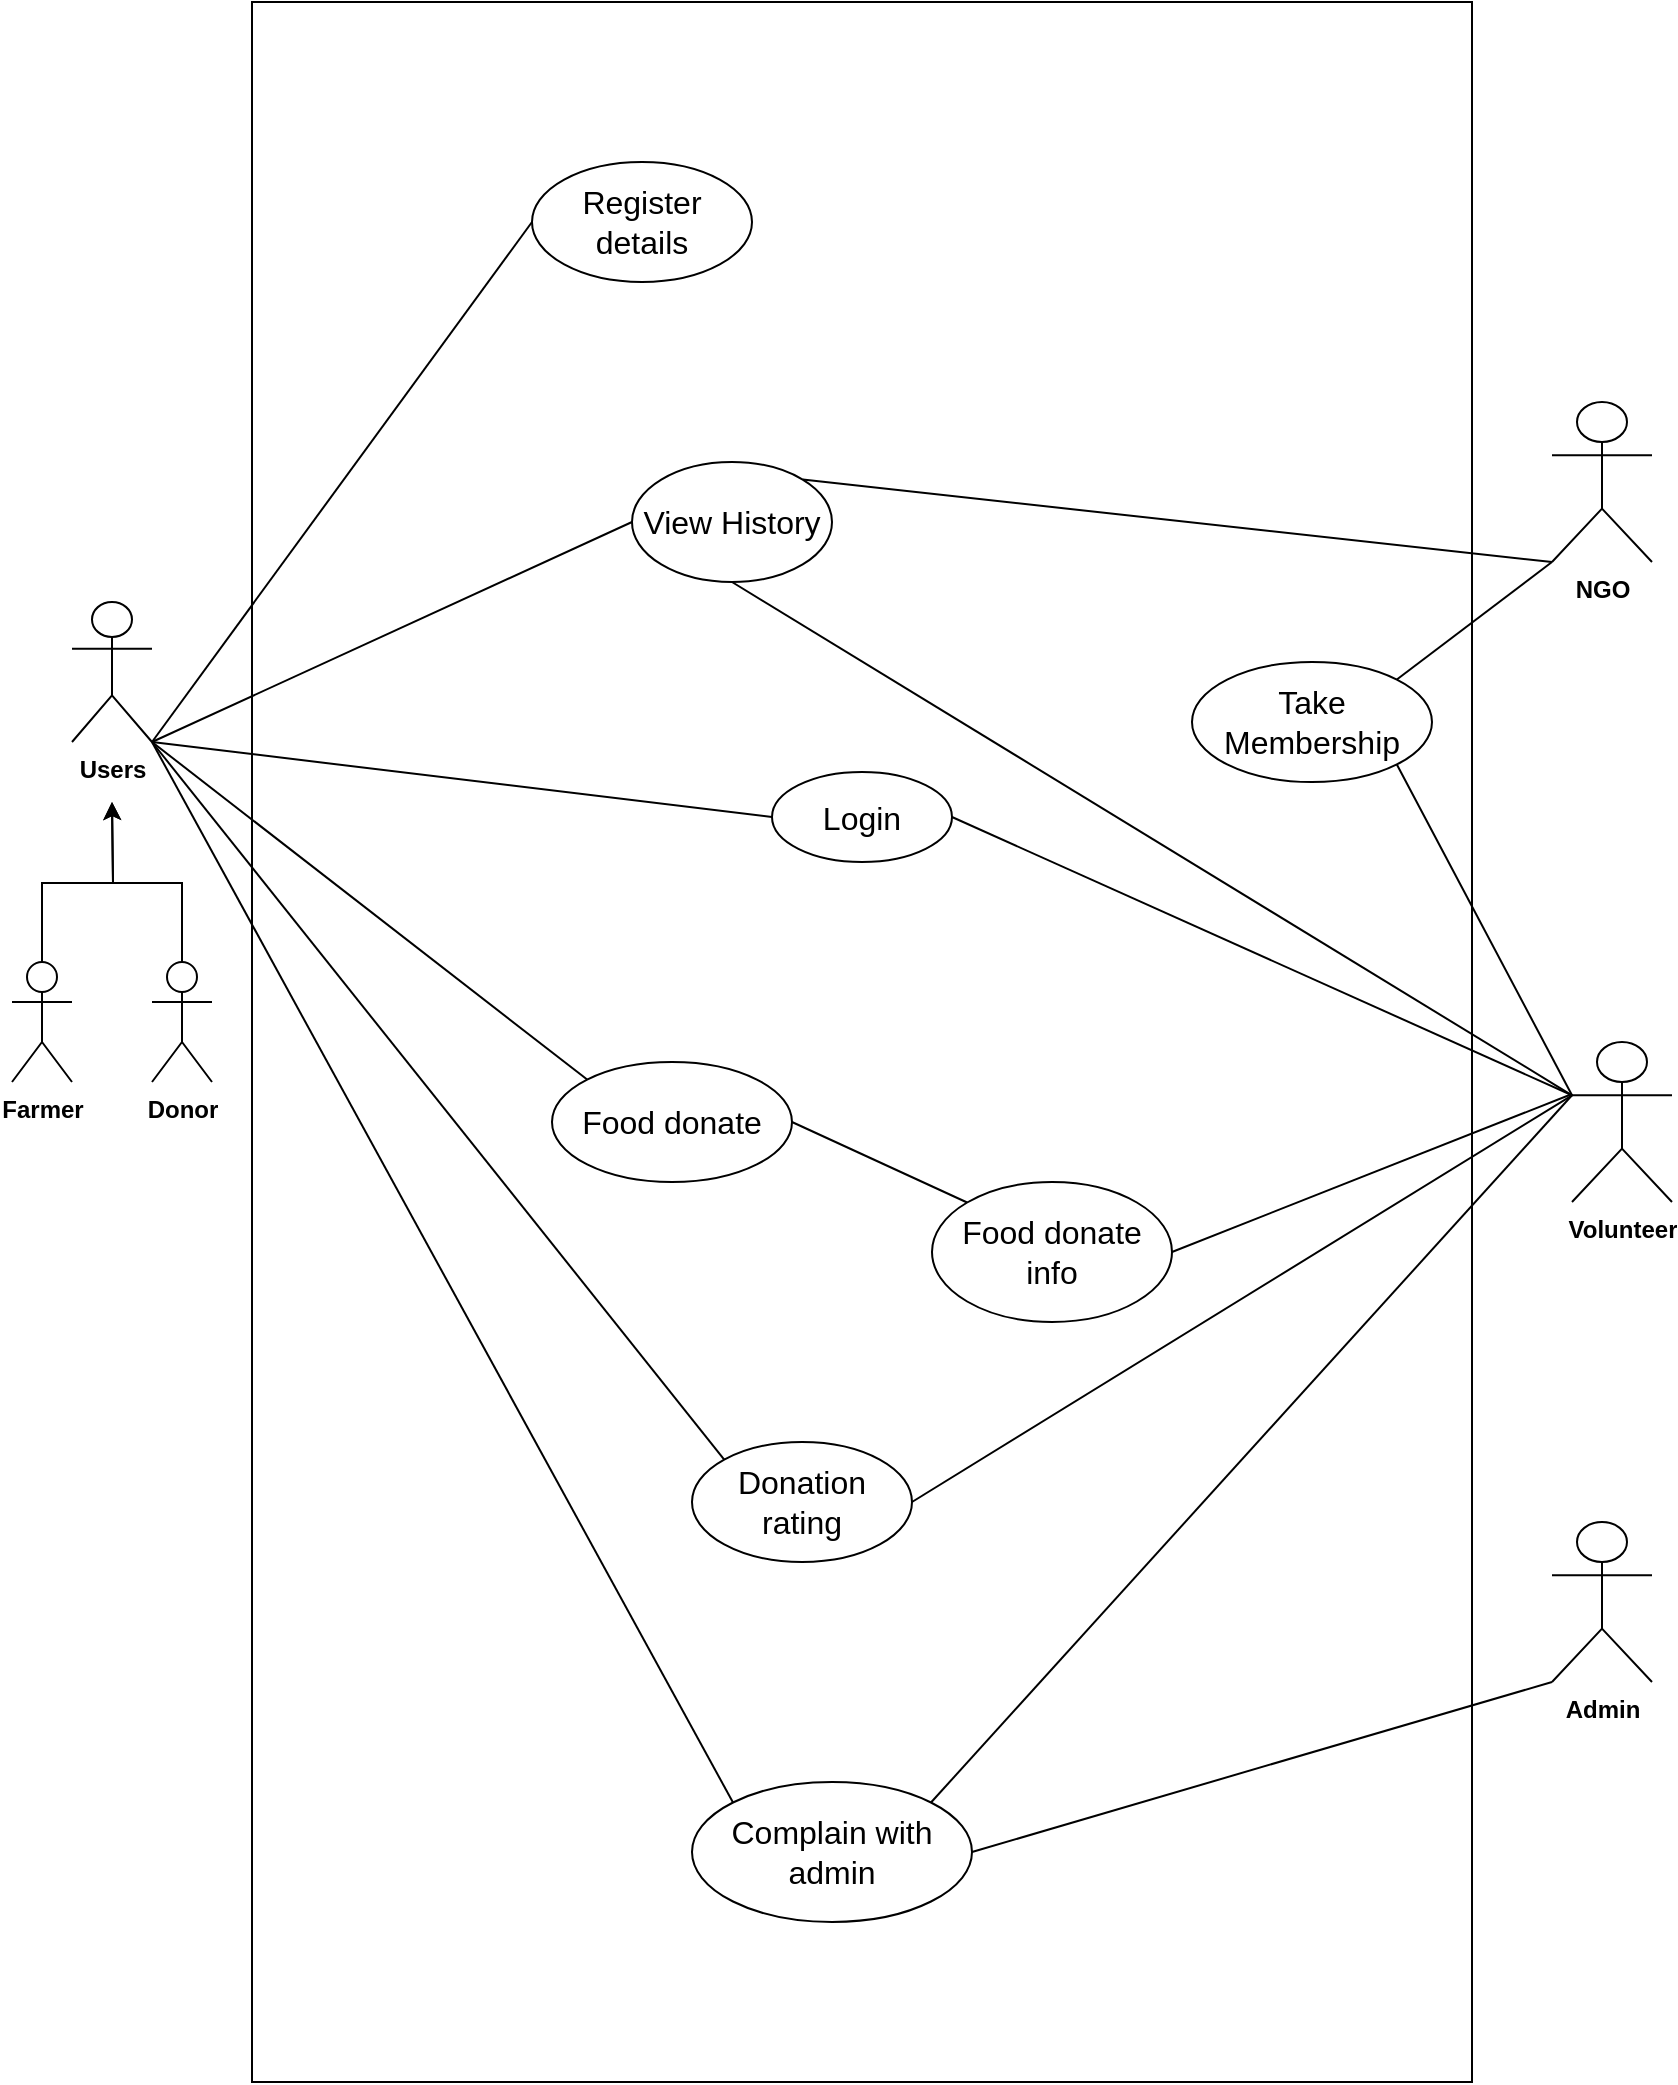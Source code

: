 <mxfile version="22.0.8" type="device">
  <diagram name="Page-1" id="LH5AXXtx_nH838pcfW0p">
    <mxGraphModel dx="2835" dy="1140" grid="1" gridSize="10" guides="1" tooltips="1" connect="1" arrows="1" fold="1" page="1" pageScale="1" pageWidth="850" pageHeight="1100" math="0" shadow="0">
      <root>
        <mxCell id="0" />
        <mxCell id="1" parent="0" />
        <mxCell id="g5sbJeMvWJrhKsOIn0ZZ-3" value="&lt;b&gt;Users&lt;/b&gt;" style="shape=umlActor;verticalLabelPosition=bottom;verticalAlign=top;html=1;outlineConnect=0;" vertex="1" parent="1">
          <mxGeometry x="20" y="380" width="40" height="70" as="geometry" />
        </mxCell>
        <mxCell id="g5sbJeMvWJrhKsOIn0ZZ-15" style="edgeStyle=orthogonalEdgeStyle;rounded=0;orthogonalLoop=1;jettySize=auto;html=1;exitX=0.5;exitY=0;exitDx=0;exitDy=0;exitPerimeter=0;" edge="1" parent="1" source="g5sbJeMvWJrhKsOIn0ZZ-4">
          <mxGeometry relative="1" as="geometry">
            <mxPoint x="40" y="480" as="targetPoint" />
            <mxPoint x="60" y="560" as="sourcePoint" />
          </mxGeometry>
        </mxCell>
        <mxCell id="g5sbJeMvWJrhKsOIn0ZZ-4" value="&lt;b&gt;Donor&lt;/b&gt;" style="shape=umlActor;verticalLabelPosition=bottom;verticalAlign=top;html=1;outlineConnect=0;" vertex="1" parent="1">
          <mxGeometry x="60" y="560" width="30" height="60" as="geometry" />
        </mxCell>
        <mxCell id="g5sbJeMvWJrhKsOIn0ZZ-6" value="&lt;b&gt;Admin&lt;/b&gt;" style="shape=umlActor;verticalLabelPosition=bottom;verticalAlign=top;html=1;outlineConnect=0;" vertex="1" parent="1">
          <mxGeometry x="760" y="840" width="50" height="80" as="geometry" />
        </mxCell>
        <mxCell id="g5sbJeMvWJrhKsOIn0ZZ-16" style="edgeStyle=orthogonalEdgeStyle;rounded=0;orthogonalLoop=1;jettySize=auto;html=1;exitX=0.5;exitY=0;exitDx=0;exitDy=0;exitPerimeter=0;" edge="1" parent="1" source="g5sbJeMvWJrhKsOIn0ZZ-9">
          <mxGeometry relative="1" as="geometry">
            <mxPoint x="40" y="480" as="targetPoint" />
          </mxGeometry>
        </mxCell>
        <mxCell id="g5sbJeMvWJrhKsOIn0ZZ-9" value="&lt;b&gt;Farmer&lt;/b&gt;" style="shape=umlActor;verticalLabelPosition=bottom;verticalAlign=top;html=1;outlineConnect=0;" vertex="1" parent="1">
          <mxGeometry x="-10" y="560" width="30" height="60" as="geometry" />
        </mxCell>
        <mxCell id="g5sbJeMvWJrhKsOIn0ZZ-10" value="&lt;b&gt;NGO&lt;/b&gt;" style="shape=umlActor;verticalLabelPosition=bottom;verticalAlign=top;html=1;outlineConnect=0;" vertex="1" parent="1">
          <mxGeometry x="760" y="280" width="50" height="80" as="geometry" />
        </mxCell>
        <mxCell id="g5sbJeMvWJrhKsOIn0ZZ-11" value="&lt;b&gt;Volunteer&lt;/b&gt;" style="shape=umlActor;verticalLabelPosition=bottom;verticalAlign=top;html=1;outlineConnect=0;" vertex="1" parent="1">
          <mxGeometry x="770" y="600" width="50" height="80" as="geometry" />
        </mxCell>
        <mxCell id="g5sbJeMvWJrhKsOIn0ZZ-12" value="" style="rounded=0;whiteSpace=wrap;html=1;" vertex="1" parent="1">
          <mxGeometry x="110" y="80" width="610" height="1040" as="geometry" />
        </mxCell>
        <mxCell id="g5sbJeMvWJrhKsOIn0ZZ-17" value="&lt;font style=&quot;font-size: 16px;&quot;&gt;Register details&lt;/font&gt;" style="ellipse;whiteSpace=wrap;html=1;" vertex="1" parent="1">
          <mxGeometry x="250" y="160" width="110" height="60" as="geometry" />
        </mxCell>
        <mxCell id="g5sbJeMvWJrhKsOIn0ZZ-18" value="&lt;font style=&quot;font-size: 16px;&quot;&gt;Login&lt;/font&gt;" style="ellipse;whiteSpace=wrap;html=1;" vertex="1" parent="1">
          <mxGeometry x="370" y="465" width="90" height="45" as="geometry" />
        </mxCell>
        <mxCell id="g5sbJeMvWJrhKsOIn0ZZ-34" style="rounded=0;orthogonalLoop=1;jettySize=auto;html=1;exitX=1;exitY=0;exitDx=0;exitDy=0;endArrow=none;endFill=0;" edge="1" parent="1" source="g5sbJeMvWJrhKsOIn0ZZ-19">
          <mxGeometry relative="1" as="geometry">
            <mxPoint x="760" y="360" as="targetPoint" />
          </mxGeometry>
        </mxCell>
        <mxCell id="g5sbJeMvWJrhKsOIn0ZZ-36" style="rounded=0;orthogonalLoop=1;jettySize=auto;html=1;exitX=0;exitY=0.5;exitDx=0;exitDy=0;endArrow=none;endFill=0;" edge="1" parent="1" source="g5sbJeMvWJrhKsOIn0ZZ-19">
          <mxGeometry relative="1" as="geometry">
            <mxPoint x="60" y="450" as="targetPoint" />
          </mxGeometry>
        </mxCell>
        <mxCell id="g5sbJeMvWJrhKsOIn0ZZ-19" value="&lt;font style=&quot;font-size: 16px;&quot;&gt;View History&lt;/font&gt;" style="ellipse;whiteSpace=wrap;html=1;" vertex="1" parent="1">
          <mxGeometry x="300" y="310" width="100" height="60" as="geometry" />
        </mxCell>
        <mxCell id="g5sbJeMvWJrhKsOIn0ZZ-20" value="&lt;font style=&quot;font-size: 16px;&quot;&gt;Take Membership&lt;/font&gt;" style="ellipse;whiteSpace=wrap;html=1;" vertex="1" parent="1">
          <mxGeometry x="580" y="410" width="120" height="60" as="geometry" />
        </mxCell>
        <mxCell id="g5sbJeMvWJrhKsOIn0ZZ-43" style="rounded=0;orthogonalLoop=1;jettySize=auto;html=1;exitX=1;exitY=0.5;exitDx=0;exitDy=0;entryX=0;entryY=0;entryDx=0;entryDy=0;endArrow=none;endFill=0;" edge="1" parent="1" source="g5sbJeMvWJrhKsOIn0ZZ-21" target="g5sbJeMvWJrhKsOIn0ZZ-41">
          <mxGeometry relative="1" as="geometry" />
        </mxCell>
        <mxCell id="g5sbJeMvWJrhKsOIn0ZZ-21" value="&lt;font style=&quot;font-size: 16px;&quot;&gt;Food donate&lt;/font&gt;" style="ellipse;whiteSpace=wrap;html=1;" vertex="1" parent="1">
          <mxGeometry x="260" y="610" width="120" height="60" as="geometry" />
        </mxCell>
        <mxCell id="g5sbJeMvWJrhKsOIn0ZZ-44" style="rounded=0;orthogonalLoop=1;jettySize=auto;html=1;exitX=1;exitY=0.5;exitDx=0;exitDy=0;endArrow=none;endFill=0;entryX=0;entryY=0.333;entryDx=0;entryDy=0;entryPerimeter=0;" edge="1" parent="1" source="g5sbJeMvWJrhKsOIn0ZZ-22" target="g5sbJeMvWJrhKsOIn0ZZ-11">
          <mxGeometry relative="1" as="geometry">
            <mxPoint x="770" y="630" as="targetPoint" />
          </mxGeometry>
        </mxCell>
        <mxCell id="g5sbJeMvWJrhKsOIn0ZZ-45" style="rounded=0;orthogonalLoop=1;jettySize=auto;html=1;exitX=0;exitY=0;exitDx=0;exitDy=0;endArrow=none;endFill=0;" edge="1" parent="1" source="g5sbJeMvWJrhKsOIn0ZZ-22">
          <mxGeometry relative="1" as="geometry">
            <mxPoint x="60" y="450" as="targetPoint" />
          </mxGeometry>
        </mxCell>
        <mxCell id="g5sbJeMvWJrhKsOIn0ZZ-22" value="&lt;font style=&quot;font-size: 16px;&quot;&gt;Donation rating&lt;/font&gt;" style="ellipse;whiteSpace=wrap;html=1;" vertex="1" parent="1">
          <mxGeometry x="330" y="800" width="110" height="60" as="geometry" />
        </mxCell>
        <mxCell id="g5sbJeMvWJrhKsOIn0ZZ-23" style="rounded=0;orthogonalLoop=1;jettySize=auto;html=1;exitX=1;exitY=0;exitDx=0;exitDy=0;entryX=0;entryY=1;entryDx=0;entryDy=0;entryPerimeter=0;endArrow=none;endFill=0;" edge="1" parent="1" source="g5sbJeMvWJrhKsOIn0ZZ-20" target="g5sbJeMvWJrhKsOIn0ZZ-10">
          <mxGeometry relative="1" as="geometry" />
        </mxCell>
        <mxCell id="g5sbJeMvWJrhKsOIn0ZZ-27" style="rounded=0;orthogonalLoop=1;jettySize=auto;html=1;exitX=1;exitY=1;exitDx=0;exitDy=0;entryX=0;entryY=0.333;entryDx=0;entryDy=0;entryPerimeter=0;endArrow=none;endFill=0;" edge="1" parent="1" source="g5sbJeMvWJrhKsOIn0ZZ-20" target="g5sbJeMvWJrhKsOIn0ZZ-11">
          <mxGeometry relative="1" as="geometry" />
        </mxCell>
        <mxCell id="g5sbJeMvWJrhKsOIn0ZZ-28" style="rounded=0;orthogonalLoop=1;jettySize=auto;html=1;exitX=1;exitY=1;exitDx=0;exitDy=0;exitPerimeter=0;endArrow=none;endFill=0;entryX=0;entryY=0.5;entryDx=0;entryDy=0;" edge="1" parent="1" source="g5sbJeMvWJrhKsOIn0ZZ-3" target="g5sbJeMvWJrhKsOIn0ZZ-18">
          <mxGeometry relative="1" as="geometry">
            <mxPoint x="340" y="490" as="targetPoint" />
          </mxGeometry>
        </mxCell>
        <mxCell id="g5sbJeMvWJrhKsOIn0ZZ-29" style="rounded=0;orthogonalLoop=1;jettySize=auto;html=1;exitX=1;exitY=0.5;exitDx=0;exitDy=0;entryX=0;entryY=0.333;entryDx=0;entryDy=0;entryPerimeter=0;endArrow=none;endFill=0;" edge="1" parent="1" source="g5sbJeMvWJrhKsOIn0ZZ-18" target="g5sbJeMvWJrhKsOIn0ZZ-11">
          <mxGeometry relative="1" as="geometry" />
        </mxCell>
        <mxCell id="g5sbJeMvWJrhKsOIn0ZZ-31" style="rounded=0;orthogonalLoop=1;jettySize=auto;html=1;exitX=0;exitY=0.5;exitDx=0;exitDy=0;entryX=1;entryY=1;entryDx=0;entryDy=0;entryPerimeter=0;endArrow=none;endFill=0;" edge="1" parent="1" source="g5sbJeMvWJrhKsOIn0ZZ-17" target="g5sbJeMvWJrhKsOIn0ZZ-3">
          <mxGeometry relative="1" as="geometry" />
        </mxCell>
        <mxCell id="g5sbJeMvWJrhKsOIn0ZZ-32" style="rounded=0;orthogonalLoop=1;jettySize=auto;html=1;exitX=0.5;exitY=1;exitDx=0;exitDy=0;entryX=0;entryY=0.333;entryDx=0;entryDy=0;entryPerimeter=0;endArrow=none;endFill=0;" edge="1" parent="1" source="g5sbJeMvWJrhKsOIn0ZZ-19" target="g5sbJeMvWJrhKsOIn0ZZ-11">
          <mxGeometry relative="1" as="geometry" />
        </mxCell>
        <mxCell id="g5sbJeMvWJrhKsOIn0ZZ-40" style="rounded=0;orthogonalLoop=1;jettySize=auto;html=1;exitX=0;exitY=0;exitDx=0;exitDy=0;entryX=1;entryY=1;entryDx=0;entryDy=0;entryPerimeter=0;endArrow=none;endFill=0;" edge="1" parent="1" source="g5sbJeMvWJrhKsOIn0ZZ-21" target="g5sbJeMvWJrhKsOIn0ZZ-3">
          <mxGeometry relative="1" as="geometry" />
        </mxCell>
        <mxCell id="g5sbJeMvWJrhKsOIn0ZZ-42" style="rounded=0;orthogonalLoop=1;jettySize=auto;html=1;exitX=1;exitY=0.5;exitDx=0;exitDy=0;endArrow=none;endFill=0;" edge="1" parent="1" source="g5sbJeMvWJrhKsOIn0ZZ-41">
          <mxGeometry relative="1" as="geometry">
            <mxPoint x="770" y="626" as="targetPoint" />
          </mxGeometry>
        </mxCell>
        <mxCell id="g5sbJeMvWJrhKsOIn0ZZ-41" value="&lt;font style=&quot;font-size: 16px;&quot;&gt;Food donate info&lt;/font&gt;" style="ellipse;whiteSpace=wrap;html=1;" vertex="1" parent="1">
          <mxGeometry x="450" y="670" width="120" height="70" as="geometry" />
        </mxCell>
        <mxCell id="g5sbJeMvWJrhKsOIn0ZZ-48" style="rounded=0;orthogonalLoop=1;jettySize=auto;html=1;exitX=1;exitY=0;exitDx=0;exitDy=0;endArrow=none;endFill=0;entryX=0;entryY=0.333;entryDx=0;entryDy=0;entryPerimeter=0;" edge="1" parent="1" source="g5sbJeMvWJrhKsOIn0ZZ-46" target="g5sbJeMvWJrhKsOIn0ZZ-11">
          <mxGeometry relative="1" as="geometry">
            <mxPoint x="770" y="630" as="targetPoint" />
          </mxGeometry>
        </mxCell>
        <mxCell id="g5sbJeMvWJrhKsOIn0ZZ-49" style="rounded=0;orthogonalLoop=1;jettySize=auto;html=1;exitX=0;exitY=0;exitDx=0;exitDy=0;endArrow=none;endFill=0;" edge="1" parent="1" source="g5sbJeMvWJrhKsOIn0ZZ-46">
          <mxGeometry relative="1" as="geometry">
            <mxPoint x="60" y="450" as="targetPoint" />
          </mxGeometry>
        </mxCell>
        <mxCell id="g5sbJeMvWJrhKsOIn0ZZ-46" value="&lt;font style=&quot;font-size: 16px;&quot;&gt;Complain with admin&lt;/font&gt;" style="ellipse;whiteSpace=wrap;html=1;" vertex="1" parent="1">
          <mxGeometry x="330" y="970" width="140" height="70" as="geometry" />
        </mxCell>
        <mxCell id="g5sbJeMvWJrhKsOIn0ZZ-47" style="rounded=0;orthogonalLoop=1;jettySize=auto;html=1;exitX=1;exitY=0.5;exitDx=0;exitDy=0;entryX=0;entryY=1;entryDx=0;entryDy=0;entryPerimeter=0;endArrow=none;endFill=0;" edge="1" parent="1" source="g5sbJeMvWJrhKsOIn0ZZ-46" target="g5sbJeMvWJrhKsOIn0ZZ-6">
          <mxGeometry relative="1" as="geometry" />
        </mxCell>
      </root>
    </mxGraphModel>
  </diagram>
</mxfile>
